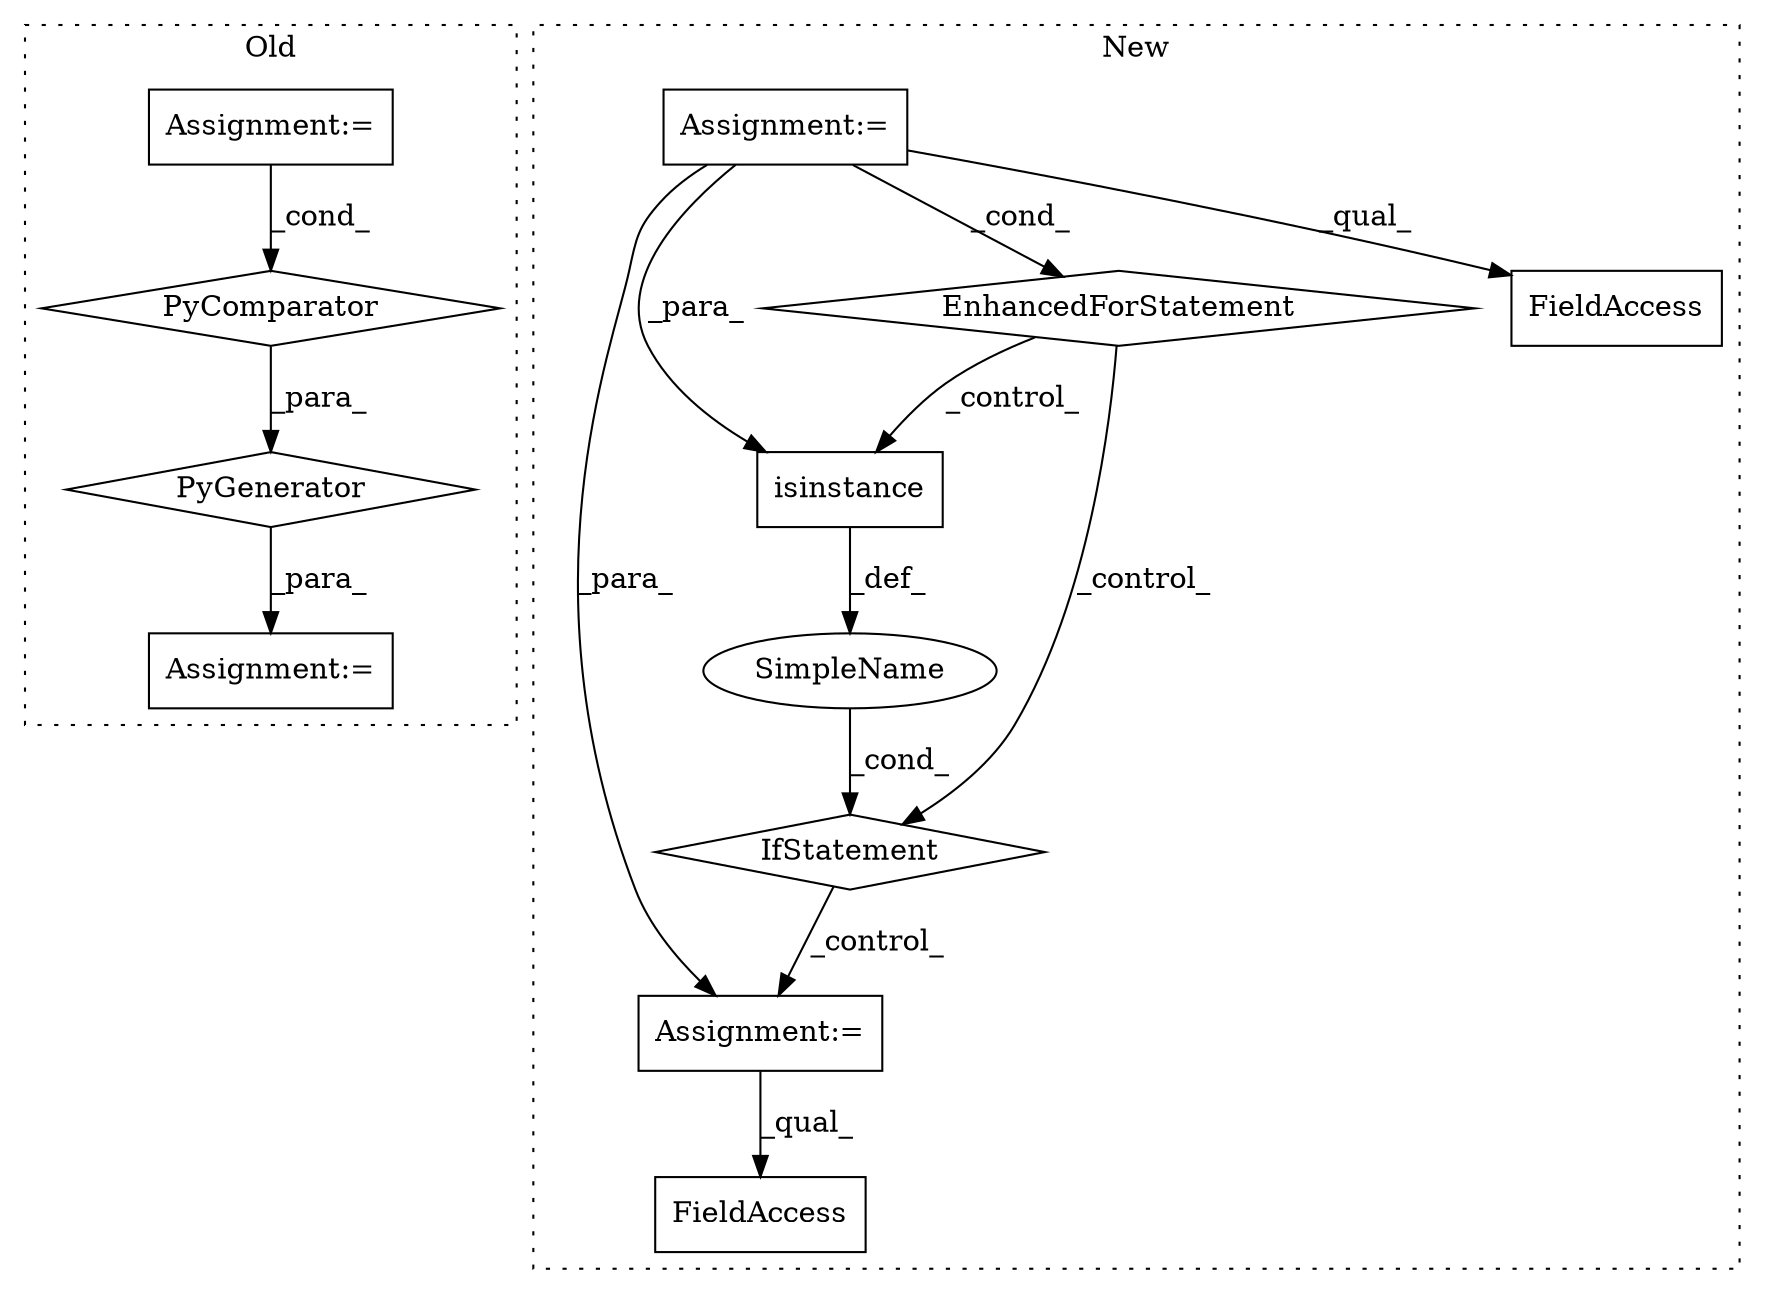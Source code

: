 digraph G {
subgraph cluster0 {
1 [label="PyGenerator" a="107" s="3197" l="139" shape="diamond"];
3 [label="PyComparator" a="113" s="3286" l="44" shape="diamond"];
4 [label="Assignment:=" a="7" s="3286" l="44" shape="box"];
8 [label="Assignment:=" a="7" s="3176" l="2" shape="box"];
label = "Old";
style="dotted";
}
subgraph cluster1 {
2 [label="isinstance" a="32" s="3955,3987" l="11,1" shape="box"];
5 [label="IfStatement" a="25" s="3951,3988" l="4,2" shape="diamond"];
6 [label="Assignment:=" a="7" s="4002,4113" l="65,2" shape="box"];
7 [label="SimpleName" a="42" s="" l="" shape="ellipse"];
9 [label="EnhancedForStatement" a="70" s="3841,3939" l="57,2" shape="diamond"];
10 [label="Assignment:=" a="7" s="3841,3939" l="57,2" shape="box"];
11 [label="FieldAccess" a="22" s="4098" l="14" shape="box"];
12 [label="FieldAccess" a="22" s="4139" l="25" shape="box"];
label = "New";
style="dotted";
}
1 -> 8 [label="_para_"];
2 -> 7 [label="_def_"];
3 -> 1 [label="_para_"];
4 -> 3 [label="_cond_"];
5 -> 6 [label="_control_"];
6 -> 12 [label="_qual_"];
7 -> 5 [label="_cond_"];
9 -> 2 [label="_control_"];
9 -> 5 [label="_control_"];
10 -> 6 [label="_para_"];
10 -> 9 [label="_cond_"];
10 -> 11 [label="_qual_"];
10 -> 2 [label="_para_"];
}
